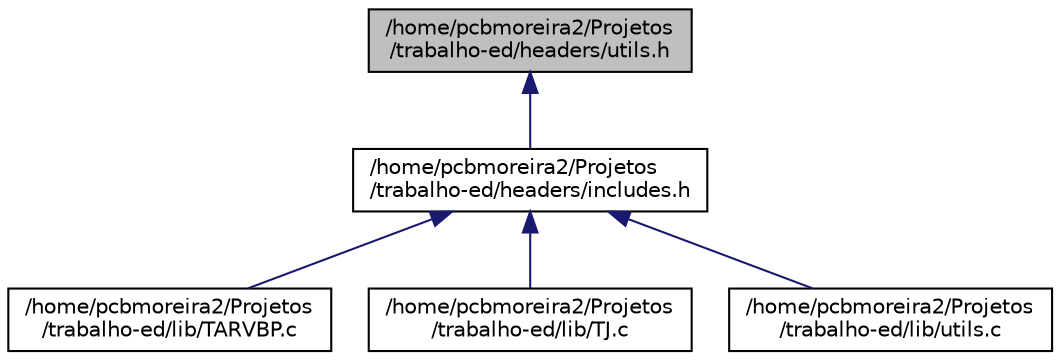 digraph "/home/pcbmoreira2/Projetos/trabalho-ed/headers/utils.h"
{
 // LATEX_PDF_SIZE
  edge [fontname="Helvetica",fontsize="10",labelfontname="Helvetica",labelfontsize="10"];
  node [fontname="Helvetica",fontsize="10",shape=record];
  Node1 [label="/home/pcbmoreira2/Projetos\l/trabalho-ed/headers/utils.h",height=0.2,width=0.4,color="black", fillcolor="grey75", style="filled", fontcolor="black",tooltip="Cabeçalho das funções de Utils."];
  Node1 -> Node2 [dir="back",color="midnightblue",fontsize="10",style="solid",fontname="Helvetica"];
  Node2 [label="/home/pcbmoreira2/Projetos\l/trabalho-ed/headers/includes.h",height=0.2,width=0.4,color="black", fillcolor="white", style="filled",URL="$includes_8h_source.html",tooltip=" "];
  Node2 -> Node3 [dir="back",color="midnightblue",fontsize="10",style="solid",fontname="Helvetica"];
  Node3 [label="/home/pcbmoreira2/Projetos\l/trabalho-ed/lib/TARVBP.c",height=0.2,width=0.4,color="black", fillcolor="white", style="filled",URL="$TARVBP_8c.html",tooltip="Funções relacionadas ao funcionamento da Árvore B+."];
  Node2 -> Node4 [dir="back",color="midnightblue",fontsize="10",style="solid",fontname="Helvetica"];
  Node4 [label="/home/pcbmoreira2/Projetos\l/trabalho-ed/lib/TJ.c",height=0.2,width=0.4,color="black", fillcolor="white", style="filled",URL="$TJ_8c.html",tooltip="Implementação das funções relacionadas ao TJ."];
  Node2 -> Node5 [dir="back",color="midnightblue",fontsize="10",style="solid",fontname="Helvetica"];
  Node5 [label="/home/pcbmoreira2/Projetos\l/trabalho-ed/lib/utils.c",height=0.2,width=0.4,color="black", fillcolor="white", style="filled",URL="$utils_8c.html",tooltip="Biblioteca que vamos compor para uma série de utilidades que não estão diretamente relacionadas à cri..."];
}
